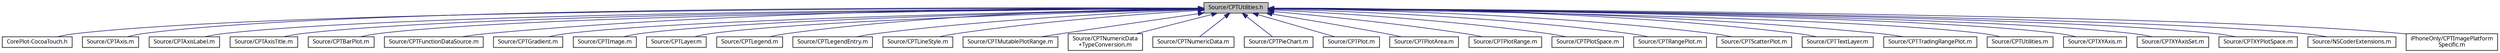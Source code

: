 digraph "Source/CPTUtilities.h"
{
 // LATEX_PDF_SIZE
  bgcolor="transparent";
  edge [fontname="Lucinda Grande",fontsize="10",labelfontname="Lucinda Grande",labelfontsize="10"];
  node [fontname="Lucinda Grande",fontsize="10",shape=record];
  Node1 [label="Source/CPTUtilities.h",height=0.2,width=0.4,color="black", fillcolor="grey75", style="filled", fontcolor="black",tooltip=" "];
  Node1 -> Node2 [dir="back",color="midnightblue",fontsize="10",style="solid",fontname="Lucinda Grande"];
  Node2 [label="CorePlot-CocoaTouch.h",height=0.2,width=0.4,color="black",URL="$_core_plot-_cocoa_touch_8h.html",tooltip=" "];
  Node1 -> Node3 [dir="back",color="midnightblue",fontsize="10",style="solid",fontname="Lucinda Grande"];
  Node3 [label="Source/CPTAxis.m",height=0.2,width=0.4,color="black",URL="$_c_p_t_axis_8m.html",tooltip=" "];
  Node1 -> Node4 [dir="back",color="midnightblue",fontsize="10",style="solid",fontname="Lucinda Grande"];
  Node4 [label="Source/CPTAxisLabel.m",height=0.2,width=0.4,color="black",URL="$_c_p_t_axis_label_8m.html",tooltip=" "];
  Node1 -> Node5 [dir="back",color="midnightblue",fontsize="10",style="solid",fontname="Lucinda Grande"];
  Node5 [label="Source/CPTAxisTitle.m",height=0.2,width=0.4,color="black",URL="$_c_p_t_axis_title_8m.html",tooltip=" "];
  Node1 -> Node6 [dir="back",color="midnightblue",fontsize="10",style="solid",fontname="Lucinda Grande"];
  Node6 [label="Source/CPTBarPlot.m",height=0.2,width=0.4,color="black",URL="$_c_p_t_bar_plot_8m.html",tooltip=" "];
  Node1 -> Node7 [dir="back",color="midnightblue",fontsize="10",style="solid",fontname="Lucinda Grande"];
  Node7 [label="Source/CPTFunctionDataSource.m",height=0.2,width=0.4,color="black",URL="$_c_p_t_function_data_source_8m.html",tooltip=" "];
  Node1 -> Node8 [dir="back",color="midnightblue",fontsize="10",style="solid",fontname="Lucinda Grande"];
  Node8 [label="Source/CPTGradient.m",height=0.2,width=0.4,color="black",URL="$_c_p_t_gradient_8m.html",tooltip=" "];
  Node1 -> Node9 [dir="back",color="midnightblue",fontsize="10",style="solid",fontname="Lucinda Grande"];
  Node9 [label="Source/CPTImage.m",height=0.2,width=0.4,color="black",URL="$_c_p_t_image_8m.html",tooltip=" "];
  Node1 -> Node10 [dir="back",color="midnightblue",fontsize="10",style="solid",fontname="Lucinda Grande"];
  Node10 [label="Source/CPTLayer.m",height=0.2,width=0.4,color="black",URL="$_c_p_t_layer_8m.html",tooltip=" "];
  Node1 -> Node11 [dir="back",color="midnightblue",fontsize="10",style="solid",fontname="Lucinda Grande"];
  Node11 [label="Source/CPTLegend.m",height=0.2,width=0.4,color="black",URL="$_c_p_t_legend_8m.html",tooltip=" "];
  Node1 -> Node12 [dir="back",color="midnightblue",fontsize="10",style="solid",fontname="Lucinda Grande"];
  Node12 [label="Source/CPTLegendEntry.m",height=0.2,width=0.4,color="black",URL="$_c_p_t_legend_entry_8m.html",tooltip=" "];
  Node1 -> Node13 [dir="back",color="midnightblue",fontsize="10",style="solid",fontname="Lucinda Grande"];
  Node13 [label="Source/CPTLineStyle.m",height=0.2,width=0.4,color="black",URL="$_c_p_t_line_style_8m.html",tooltip=" "];
  Node1 -> Node14 [dir="back",color="midnightblue",fontsize="10",style="solid",fontname="Lucinda Grande"];
  Node14 [label="Source/CPTMutablePlotRange.m",height=0.2,width=0.4,color="black",URL="$_c_p_t_mutable_plot_range_8m.html",tooltip=" "];
  Node1 -> Node15 [dir="back",color="midnightblue",fontsize="10",style="solid",fontname="Lucinda Grande"];
  Node15 [label="Source/CPTNumericData\l+TypeConversion.m",height=0.2,width=0.4,color="black",URL="$_c_p_t_numeric_data_09_type_conversion_8m.html",tooltip=" "];
  Node1 -> Node16 [dir="back",color="midnightblue",fontsize="10",style="solid",fontname="Lucinda Grande"];
  Node16 [label="Source/CPTNumericData.m",height=0.2,width=0.4,color="black",URL="$_c_p_t_numeric_data_8m.html",tooltip=" "];
  Node1 -> Node17 [dir="back",color="midnightblue",fontsize="10",style="solid",fontname="Lucinda Grande"];
  Node17 [label="Source/CPTPieChart.m",height=0.2,width=0.4,color="black",URL="$_c_p_t_pie_chart_8m.html",tooltip=" "];
  Node1 -> Node18 [dir="back",color="midnightblue",fontsize="10",style="solid",fontname="Lucinda Grande"];
  Node18 [label="Source/CPTPlot.m",height=0.2,width=0.4,color="black",URL="$_c_p_t_plot_8m.html",tooltip=" "];
  Node1 -> Node19 [dir="back",color="midnightblue",fontsize="10",style="solid",fontname="Lucinda Grande"];
  Node19 [label="Source/CPTPlotArea.m",height=0.2,width=0.4,color="black",URL="$_c_p_t_plot_area_8m.html",tooltip=" "];
  Node1 -> Node20 [dir="back",color="midnightblue",fontsize="10",style="solid",fontname="Lucinda Grande"];
  Node20 [label="Source/CPTPlotRange.m",height=0.2,width=0.4,color="black",URL="$_c_p_t_plot_range_8m.html",tooltip=" "];
  Node1 -> Node21 [dir="back",color="midnightblue",fontsize="10",style="solid",fontname="Lucinda Grande"];
  Node21 [label="Source/CPTPlotSpace.m",height=0.2,width=0.4,color="black",URL="$_c_p_t_plot_space_8m.html",tooltip=" "];
  Node1 -> Node22 [dir="back",color="midnightblue",fontsize="10",style="solid",fontname="Lucinda Grande"];
  Node22 [label="Source/CPTRangePlot.m",height=0.2,width=0.4,color="black",URL="$_c_p_t_range_plot_8m.html",tooltip=" "];
  Node1 -> Node23 [dir="back",color="midnightblue",fontsize="10",style="solid",fontname="Lucinda Grande"];
  Node23 [label="Source/CPTScatterPlot.m",height=0.2,width=0.4,color="black",URL="$_c_p_t_scatter_plot_8m.html",tooltip=" "];
  Node1 -> Node24 [dir="back",color="midnightblue",fontsize="10",style="solid",fontname="Lucinda Grande"];
  Node24 [label="Source/CPTTextLayer.m",height=0.2,width=0.4,color="black",URL="$_c_p_t_text_layer_8m.html",tooltip=" "];
  Node1 -> Node25 [dir="back",color="midnightblue",fontsize="10",style="solid",fontname="Lucinda Grande"];
  Node25 [label="Source/CPTTradingRangePlot.m",height=0.2,width=0.4,color="black",URL="$_c_p_t_trading_range_plot_8m.html",tooltip=" "];
  Node1 -> Node26 [dir="back",color="midnightblue",fontsize="10",style="solid",fontname="Lucinda Grande"];
  Node26 [label="Source/CPTUtilities.m",height=0.2,width=0.4,color="black",URL="$_c_p_t_utilities_8m.html",tooltip=" "];
  Node1 -> Node27 [dir="back",color="midnightblue",fontsize="10",style="solid",fontname="Lucinda Grande"];
  Node27 [label="Source/CPTXYAxis.m",height=0.2,width=0.4,color="black",URL="$_c_p_t_x_y_axis_8m.html",tooltip=" "];
  Node1 -> Node28 [dir="back",color="midnightblue",fontsize="10",style="solid",fontname="Lucinda Grande"];
  Node28 [label="Source/CPTXYAxisSet.m",height=0.2,width=0.4,color="black",URL="$_c_p_t_x_y_axis_set_8m.html",tooltip=" "];
  Node1 -> Node29 [dir="back",color="midnightblue",fontsize="10",style="solid",fontname="Lucinda Grande"];
  Node29 [label="Source/CPTXYPlotSpace.m",height=0.2,width=0.4,color="black",URL="$_c_p_t_x_y_plot_space_8m.html",tooltip=" "];
  Node1 -> Node30 [dir="back",color="midnightblue",fontsize="10",style="solid",fontname="Lucinda Grande"];
  Node30 [label="Source/NSCoderExtensions.m",height=0.2,width=0.4,color="black",URL="$_n_s_coder_extensions_8m.html",tooltip=" "];
  Node1 -> Node31 [dir="back",color="midnightblue",fontsize="10",style="solid",fontname="Lucinda Grande"];
  Node31 [label="iPhoneOnly/CPTImagePlatform\lSpecific.m",height=0.2,width=0.4,color="black",URL="$_c_p_t_image_platform_specific_8m.html",tooltip=" "];
}
